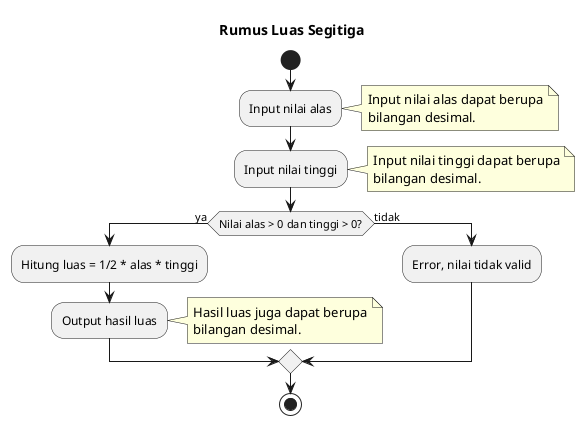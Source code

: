 @startuml Pert 1
title Rumus Luas Segitiga

start
:Input nilai alas;
note right: Input nilai alas dapat berupa\nbilangan desimal.
:Input nilai tinggi;
note right: Input nilai tinggi dapat berupa\nbilangan desimal.
if (Nilai alas > 0 dan tinggi > 0?) then (ya)
  :Hitung luas = 1/2 * alas * tinggi;
  :Output hasil luas;
  note right: Hasil luas juga dapat berupa\nbilangan desimal.
else (tidak)
  :Error, nilai tidak valid;
endif
stop

@enduml